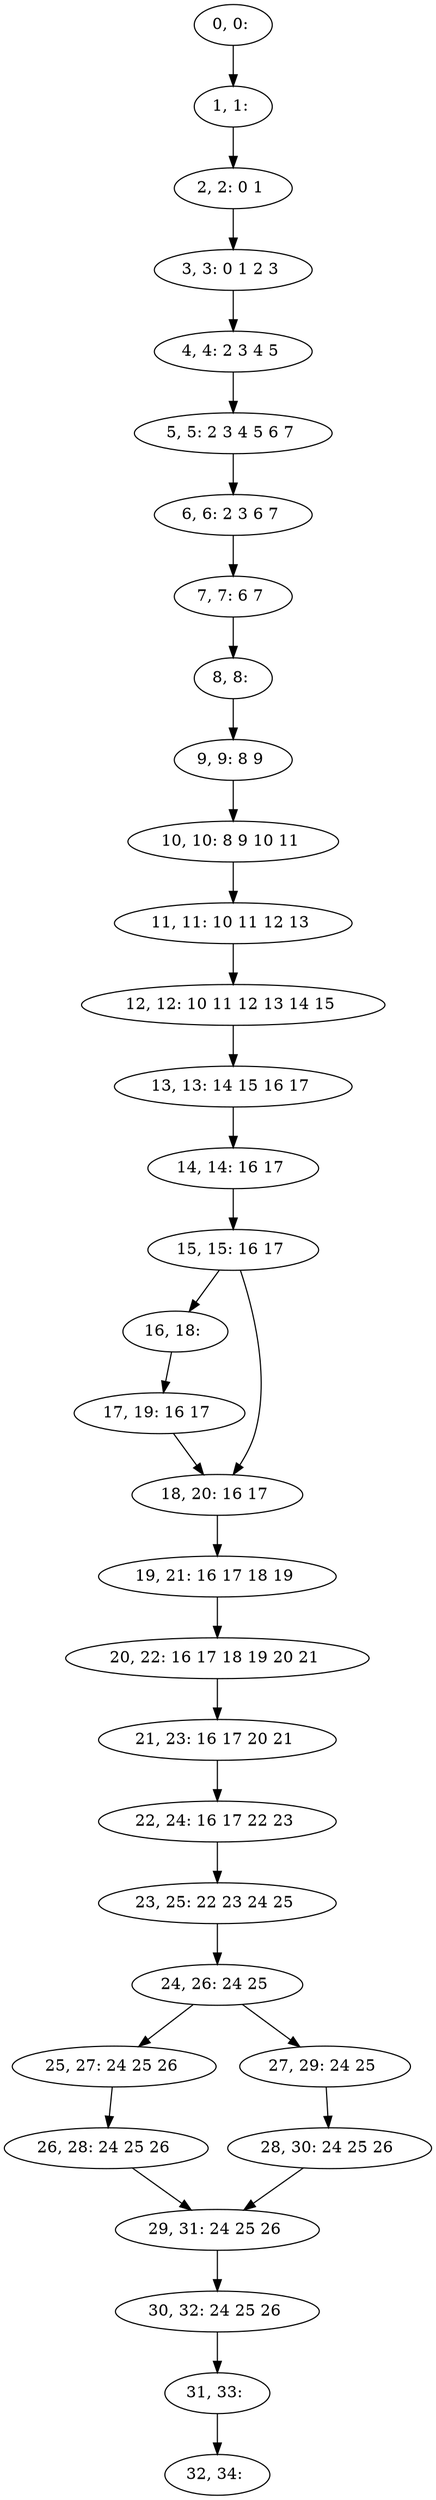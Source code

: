 digraph G {
0[label="0, 0: "];
1[label="1, 1: "];
2[label="2, 2: 0 1 "];
3[label="3, 3: 0 1 2 3 "];
4[label="4, 4: 2 3 4 5 "];
5[label="5, 5: 2 3 4 5 6 7 "];
6[label="6, 6: 2 3 6 7 "];
7[label="7, 7: 6 7 "];
8[label="8, 8: "];
9[label="9, 9: 8 9 "];
10[label="10, 10: 8 9 10 11 "];
11[label="11, 11: 10 11 12 13 "];
12[label="12, 12: 10 11 12 13 14 15 "];
13[label="13, 13: 14 15 16 17 "];
14[label="14, 14: 16 17 "];
15[label="15, 15: 16 17 "];
16[label="16, 18: "];
17[label="17, 19: 16 17 "];
18[label="18, 20: 16 17 "];
19[label="19, 21: 16 17 18 19 "];
20[label="20, 22: 16 17 18 19 20 21 "];
21[label="21, 23: 16 17 20 21 "];
22[label="22, 24: 16 17 22 23 "];
23[label="23, 25: 22 23 24 25 "];
24[label="24, 26: 24 25 "];
25[label="25, 27: 24 25 26 "];
26[label="26, 28: 24 25 26 "];
27[label="27, 29: 24 25 "];
28[label="28, 30: 24 25 26 "];
29[label="29, 31: 24 25 26 "];
30[label="30, 32: 24 25 26 "];
31[label="31, 33: "];
32[label="32, 34: "];
0->1 ;
1->2 ;
2->3 ;
3->4 ;
4->5 ;
5->6 ;
6->7 ;
7->8 ;
8->9 ;
9->10 ;
10->11 ;
11->12 ;
12->13 ;
13->14 ;
14->15 ;
15->16 ;
15->18 ;
16->17 ;
17->18 ;
18->19 ;
19->20 ;
20->21 ;
21->22 ;
22->23 ;
23->24 ;
24->25 ;
24->27 ;
25->26 ;
26->29 ;
27->28 ;
28->29 ;
29->30 ;
30->31 ;
31->32 ;
}
